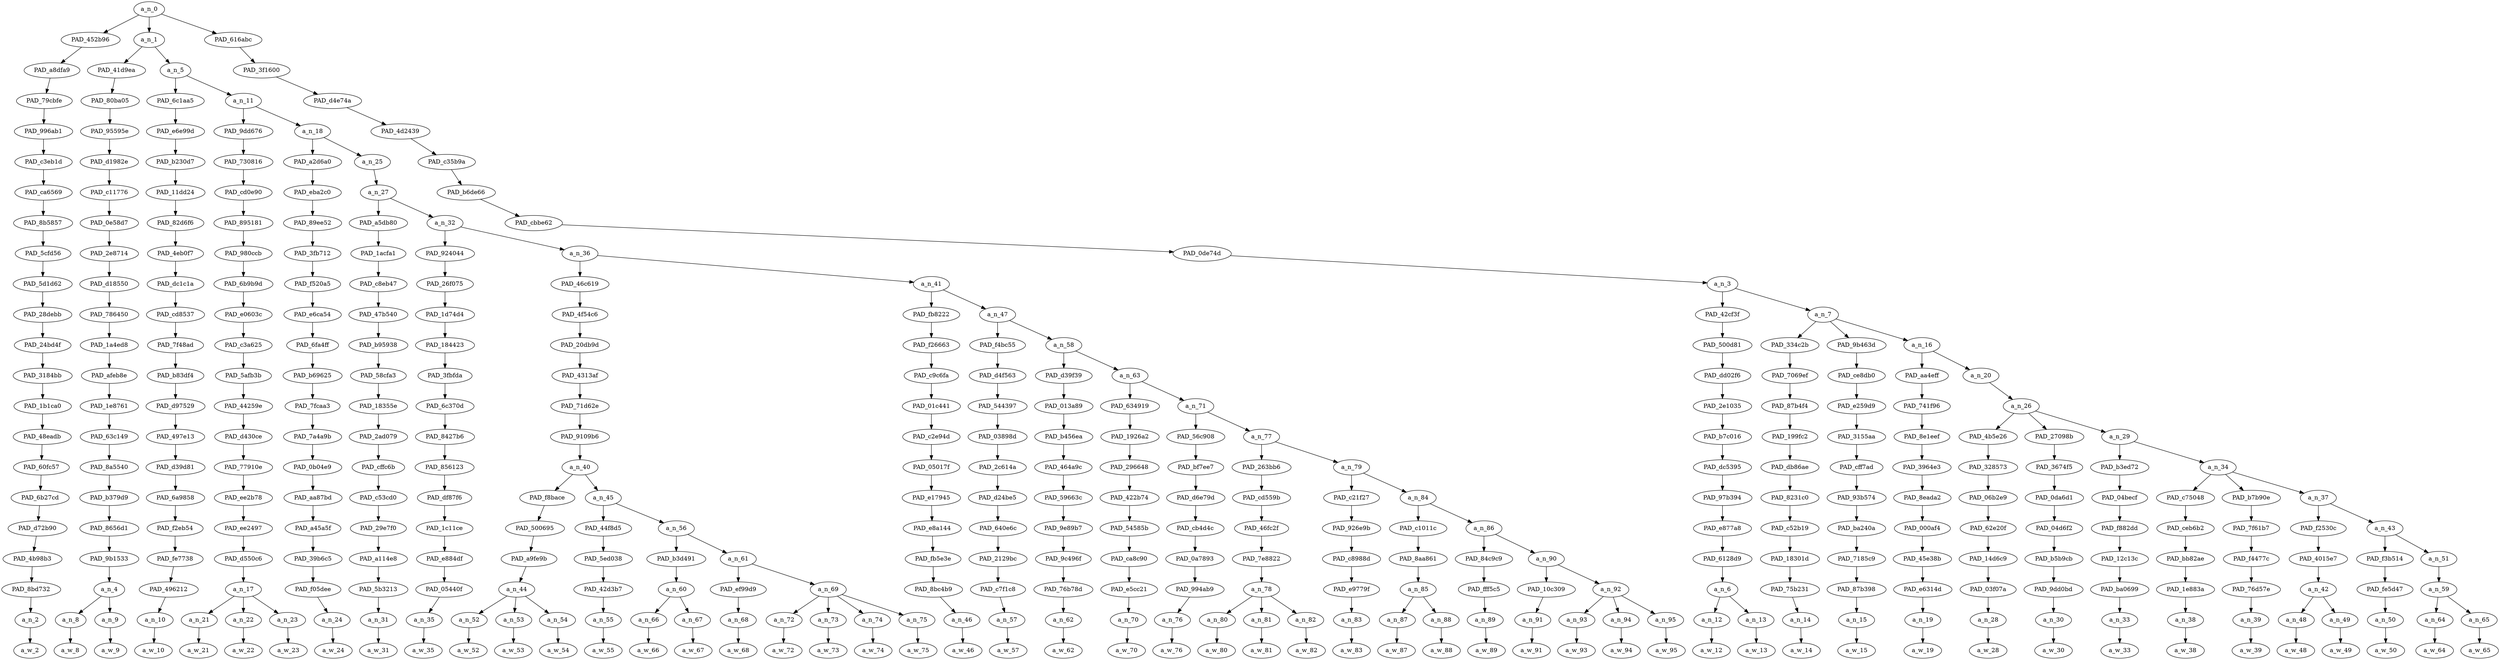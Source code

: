 strict digraph "" {
	a_n_0	[div_dir=1,
		index=0,
		level=21,
		pos="25.802742098584588,21!",
		text_span="[0, 1, 2, 3, 4, 5, 6, 7, 8, 9, 10, 11, 12, 13, 14, 15, 16, 17, 18, 19, 20, 21, 22, 23, 24, 25, 26, 27, 28, 29, 30, 31, 32, 33, 34, \
35, 36, 37, 38, 39, 40, 41, 42, 43, 44, 45, 46, 47, 48, 49, 50, 51]",
		value=1.00000000];
	PAD_452b96	[div_dir=1,
		index=1,
		level=20,
		pos="36.0,20!",
		text_span="[36]",
		value=0.01066217];
	a_n_0 -> PAD_452b96;
	a_n_1	[div_dir=1,
		index=0,
		level=20,
		pos="2.2247772216796875,20!",
		text_span="[0, 1, 2, 3, 4, 5, 6, 7, 8, 9, 10, 11, 12, 13, 14, 15, 16, 17, 18, 19, 20, 21, 22, 23, 24, 25, 26, 27, 28, 29, 30, 31, 32, 33, 34, \
35]",
		value=0.77157033];
	a_n_0 -> a_n_1;
	PAD_616abc	[div_dir=1,
		index=2,
		level=20,
		pos="39.183449074074076,20!",
		text_span="[37, 38, 39, 40, 41, 42, 43, 44, 45, 46, 47, 48, 49, 50, 51]",
		value=0.21759509];
	a_n_0 -> PAD_616abc;
	PAD_a8dfa9	[div_dir=1,
		index=2,
		level=19,
		pos="36.0,19!",
		text_span="[36]",
		value=0.01066217];
	PAD_452b96 -> PAD_a8dfa9;
	PAD_79cbfe	[div_dir=1,
		index=3,
		level=18,
		pos="36.0,18!",
		text_span="[36]",
		value=0.01066217];
	PAD_a8dfa9 -> PAD_79cbfe;
	PAD_996ab1	[div_dir=1,
		index=4,
		level=17,
		pos="36.0,17!",
		text_span="[36]",
		value=0.01066217];
	PAD_79cbfe -> PAD_996ab1;
	PAD_c3eb1d	[div_dir=1,
		index=5,
		level=16,
		pos="36.0,16!",
		text_span="[36]",
		value=0.01066217];
	PAD_996ab1 -> PAD_c3eb1d;
	PAD_ca6569	[div_dir=1,
		index=5,
		level=15,
		pos="36.0,15!",
		text_span="[36]",
		value=0.01066217];
	PAD_c3eb1d -> PAD_ca6569;
	PAD_8b5857	[div_dir=1,
		index=6,
		level=14,
		pos="36.0,14!",
		text_span="[36]",
		value=0.01066217];
	PAD_ca6569 -> PAD_8b5857;
	PAD_5cfd56	[div_dir=1,
		index=7,
		level=13,
		pos="36.0,13!",
		text_span="[36]",
		value=0.01066217];
	PAD_8b5857 -> PAD_5cfd56;
	PAD_5d1d62	[div_dir=1,
		index=8,
		level=12,
		pos="36.0,12!",
		text_span="[36]",
		value=0.01066217];
	PAD_5cfd56 -> PAD_5d1d62;
	PAD_28debb	[div_dir=1,
		index=9,
		level=11,
		pos="36.0,11!",
		text_span="[36]",
		value=0.01066217];
	PAD_5d1d62 -> PAD_28debb;
	PAD_24bd4f	[div_dir=1,
		index=10,
		level=10,
		pos="36.0,10!",
		text_span="[36]",
		value=0.01066217];
	PAD_28debb -> PAD_24bd4f;
	PAD_3184bb	[div_dir=1,
		index=11,
		level=9,
		pos="36.0,9!",
		text_span="[36]",
		value=0.01066217];
	PAD_24bd4f -> PAD_3184bb;
	PAD_1b1ca0	[div_dir=1,
		index=12,
		level=8,
		pos="36.0,8!",
		text_span="[36]",
		value=0.01066217];
	PAD_3184bb -> PAD_1b1ca0;
	PAD_48eadb	[div_dir=1,
		index=13,
		level=7,
		pos="36.0,7!",
		text_span="[36]",
		value=0.01066217];
	PAD_1b1ca0 -> PAD_48eadb;
	PAD_60fc57	[div_dir=1,
		index=14,
		level=6,
		pos="36.0,6!",
		text_span="[36]",
		value=0.01066217];
	PAD_48eadb -> PAD_60fc57;
	PAD_6b27cd	[div_dir=1,
		index=16,
		level=5,
		pos="36.0,5!",
		text_span="[36]",
		value=0.01066217];
	PAD_60fc57 -> PAD_6b27cd;
	PAD_d72b90	[div_dir=1,
		index=18,
		level=4,
		pos="36.0,4!",
		text_span="[36]",
		value=0.01066217];
	PAD_6b27cd -> PAD_d72b90;
	PAD_4b98b3	[div_dir=1,
		index=20,
		level=3,
		pos="36.0,3!",
		text_span="[36]",
		value=0.01066217];
	PAD_d72b90 -> PAD_4b98b3;
	PAD_8bd732	[div_dir=1,
		index=22,
		level=2,
		pos="36.0,2!",
		text_span="[36]",
		value=0.01066217];
	PAD_4b98b3 -> PAD_8bd732;
	a_n_2	[div_dir=1,
		index=36,
		level=1,
		pos="36.0,1!",
		text_span="[36]",
		value=0.01066217];
	PAD_8bd732 -> a_n_2;
	a_w_2	[div_dir=0,
		index=36,
		level=0,
		pos="36,0!",
		text_span="[36]",
		value=and];
	a_n_2 -> a_w_2;
	PAD_41d9ea	[div_dir=1,
		index=0,
		level=19,
		pos="0.5,19!",
		text_span="[0, 1]",
		value=0.11447178];
	a_n_1 -> PAD_41d9ea;
	a_n_5	[div_dir=1,
		index=1,
		level=19,
		pos="3.949554443359375,19!",
		text_span="[2, 3, 4, 5, 6, 7, 8, 9, 10, 11, 12, 13, 14, 15, 16, 17, 18, 19, 20, 21, 22, 23, 24, 25, 26, 27, 28, 29, 30, 31, 32, 33, 34, 35]",
		value=0.65695257];
	a_n_1 -> a_n_5;
	PAD_80ba05	[div_dir=1,
		index=0,
		level=18,
		pos="0.5,18!",
		text_span="[0, 1]",
		value=0.11447178];
	PAD_41d9ea -> PAD_80ba05;
	PAD_95595e	[div_dir=1,
		index=0,
		level=17,
		pos="0.5,17!",
		text_span="[0, 1]",
		value=0.11447178];
	PAD_80ba05 -> PAD_95595e;
	PAD_d1982e	[div_dir=1,
		index=0,
		level=16,
		pos="0.5,16!",
		text_span="[0, 1]",
		value=0.11447178];
	PAD_95595e -> PAD_d1982e;
	PAD_c11776	[div_dir=1,
		index=0,
		level=15,
		pos="0.5,15!",
		text_span="[0, 1]",
		value=0.11447178];
	PAD_d1982e -> PAD_c11776;
	PAD_0e58d7	[div_dir=1,
		index=0,
		level=14,
		pos="0.5,14!",
		text_span="[0, 1]",
		value=0.11447178];
	PAD_c11776 -> PAD_0e58d7;
	PAD_2e8714	[div_dir=1,
		index=0,
		level=13,
		pos="0.5,13!",
		text_span="[0, 1]",
		value=0.11447178];
	PAD_0e58d7 -> PAD_2e8714;
	PAD_d18550	[div_dir=1,
		index=0,
		level=12,
		pos="0.5,12!",
		text_span="[0, 1]",
		value=0.11447178];
	PAD_2e8714 -> PAD_d18550;
	PAD_786450	[div_dir=1,
		index=0,
		level=11,
		pos="0.5,11!",
		text_span="[0, 1]",
		value=0.11447178];
	PAD_d18550 -> PAD_786450;
	PAD_1a4ed8	[div_dir=1,
		index=0,
		level=10,
		pos="0.5,10!",
		text_span="[0, 1]",
		value=0.11447178];
	PAD_786450 -> PAD_1a4ed8;
	PAD_afeb8e	[div_dir=1,
		index=0,
		level=9,
		pos="0.5,9!",
		text_span="[0, 1]",
		value=0.11447178];
	PAD_1a4ed8 -> PAD_afeb8e;
	PAD_1e8761	[div_dir=1,
		index=0,
		level=8,
		pos="0.5,8!",
		text_span="[0, 1]",
		value=0.11447178];
	PAD_afeb8e -> PAD_1e8761;
	PAD_63c149	[div_dir=1,
		index=0,
		level=7,
		pos="0.5,7!",
		text_span="[0, 1]",
		value=0.11447178];
	PAD_1e8761 -> PAD_63c149;
	PAD_8a5540	[div_dir=1,
		index=0,
		level=6,
		pos="0.5,6!",
		text_span="[0, 1]",
		value=0.11447178];
	PAD_63c149 -> PAD_8a5540;
	PAD_b379d9	[div_dir=1,
		index=0,
		level=5,
		pos="0.5,5!",
		text_span="[0, 1]",
		value=0.11447178];
	PAD_8a5540 -> PAD_b379d9;
	PAD_8656d1	[div_dir=1,
		index=0,
		level=4,
		pos="0.5,4!",
		text_span="[0, 1]",
		value=0.11447178];
	PAD_b379d9 -> PAD_8656d1;
	PAD_9b1533	[div_dir=1,
		index=0,
		level=3,
		pos="0.5,3!",
		text_span="[0, 1]",
		value=0.11447178];
	PAD_8656d1 -> PAD_9b1533;
	a_n_4	[div_dir=1,
		index=0,
		level=2,
		pos="0.5,2!",
		text_span="[0, 1]",
		value=0.11447178];
	PAD_9b1533 -> a_n_4;
	a_n_8	[div_dir=1,
		index=0,
		level=1,
		pos="0.0,1!",
		text_span="[0]",
		value=0.08346655];
	a_n_4 -> a_n_8;
	a_n_9	[div_dir=1,
		index=1,
		level=1,
		pos="1.0,1!",
		text_span="[1]",
		value=0.03079351];
	a_n_4 -> a_n_9;
	a_w_8	[div_dir=0,
		index=0,
		level=0,
		pos="0,0!",
		text_span="[0]",
		value=mussie];
	a_n_8 -> a_w_8;
	a_w_9	[div_dir=0,
		index=1,
		level=0,
		pos="1,0!",
		text_span="[1]",
		value=ohell];
	a_n_9 -> a_w_9;
	PAD_6c1aa5	[div_dir=1,
		index=1,
		level=18,
		pos="2.0,18!",
		text_span="[2]",
		value=0.01594066];
	a_n_5 -> PAD_6c1aa5;
	a_n_11	[div_dir=1,
		index=2,
		level=18,
		pos="5.89910888671875,18!",
		text_span="[3, 4, 5, 6, 7, 8, 9, 10, 11, 12, 13, 14, 15, 16, 17, 18, 19, 20, 21, 22, 23, 24, 25, 26, 27, 28, 29, 30, 31, 32, 33, 34, 35]",
		value=0.64093392];
	a_n_5 -> a_n_11;
	PAD_e6e99d	[div_dir=1,
		index=1,
		level=17,
		pos="2.0,17!",
		text_span="[2]",
		value=0.01594066];
	PAD_6c1aa5 -> PAD_e6e99d;
	PAD_b230d7	[div_dir=1,
		index=1,
		level=16,
		pos="2.0,16!",
		text_span="[2]",
		value=0.01594066];
	PAD_e6e99d -> PAD_b230d7;
	PAD_11dd24	[div_dir=1,
		index=1,
		level=15,
		pos="2.0,15!",
		text_span="[2]",
		value=0.01594066];
	PAD_b230d7 -> PAD_11dd24;
	PAD_82d6f6	[div_dir=1,
		index=1,
		level=14,
		pos="2.0,14!",
		text_span="[2]",
		value=0.01594066];
	PAD_11dd24 -> PAD_82d6f6;
	PAD_4eb0f7	[div_dir=1,
		index=1,
		level=13,
		pos="2.0,13!",
		text_span="[2]",
		value=0.01594066];
	PAD_82d6f6 -> PAD_4eb0f7;
	PAD_dc1c1a	[div_dir=1,
		index=1,
		level=12,
		pos="2.0,12!",
		text_span="[2]",
		value=0.01594066];
	PAD_4eb0f7 -> PAD_dc1c1a;
	PAD_cd8537	[div_dir=1,
		index=1,
		level=11,
		pos="2.0,11!",
		text_span="[2]",
		value=0.01594066];
	PAD_dc1c1a -> PAD_cd8537;
	PAD_7f48ad	[div_dir=1,
		index=1,
		level=10,
		pos="2.0,10!",
		text_span="[2]",
		value=0.01594066];
	PAD_cd8537 -> PAD_7f48ad;
	PAD_b83df4	[div_dir=1,
		index=1,
		level=9,
		pos="2.0,9!",
		text_span="[2]",
		value=0.01594066];
	PAD_7f48ad -> PAD_b83df4;
	PAD_d97529	[div_dir=1,
		index=1,
		level=8,
		pos="2.0,8!",
		text_span="[2]",
		value=0.01594066];
	PAD_b83df4 -> PAD_d97529;
	PAD_497e13	[div_dir=1,
		index=1,
		level=7,
		pos="2.0,7!",
		text_span="[2]",
		value=0.01594066];
	PAD_d97529 -> PAD_497e13;
	PAD_d39d81	[div_dir=1,
		index=1,
		level=6,
		pos="2.0,6!",
		text_span="[2]",
		value=0.01594066];
	PAD_497e13 -> PAD_d39d81;
	PAD_6a9858	[div_dir=1,
		index=1,
		level=5,
		pos="2.0,5!",
		text_span="[2]",
		value=0.01594066];
	PAD_d39d81 -> PAD_6a9858;
	PAD_f2eb54	[div_dir=1,
		index=1,
		level=4,
		pos="2.0,4!",
		text_span="[2]",
		value=0.01594066];
	PAD_6a9858 -> PAD_f2eb54;
	PAD_fe7738	[div_dir=1,
		index=1,
		level=3,
		pos="2.0,3!",
		text_span="[2]",
		value=0.01594066];
	PAD_f2eb54 -> PAD_fe7738;
	PAD_496212	[div_dir=1,
		index=1,
		level=2,
		pos="2.0,2!",
		text_span="[2]",
		value=0.01594066];
	PAD_fe7738 -> PAD_496212;
	a_n_10	[div_dir=1,
		index=2,
		level=1,
		pos="2.0,1!",
		text_span="[2]",
		value=0.01594066];
	PAD_496212 -> a_n_10;
	a_w_10	[div_dir=0,
		index=2,
		level=0,
		pos="2,0!",
		text_span="[2]",
		value=created];
	a_n_10 -> a_w_10;
	PAD_9dd676	[div_dir=1,
		index=2,
		level=17,
		pos="4.0,17!",
		text_span="[3, 4, 5]",
		value=0.07123377];
	a_n_11 -> PAD_9dd676;
	a_n_18	[div_dir=1,
		index=3,
		level=17,
		pos="7.7982177734375,17!",
		text_span="[6, 7, 8, 9, 10, 11, 12, 13, 14, 15, 16, 17, 18, 19, 20, 21, 22, 23, 24, 25, 26, 27, 28, 29, 30, 31, 32, 33, 34, 35]",
		value=0.56962541];
	a_n_11 -> a_n_18;
	PAD_730816	[div_dir=1,
		index=2,
		level=16,
		pos="4.0,16!",
		text_span="[3, 4, 5]",
		value=0.07123377];
	PAD_9dd676 -> PAD_730816;
	PAD_cd0e90	[div_dir=1,
		index=2,
		level=15,
		pos="4.0,15!",
		text_span="[3, 4, 5]",
		value=0.07123377];
	PAD_730816 -> PAD_cd0e90;
	PAD_895181	[div_dir=1,
		index=2,
		level=14,
		pos="4.0,14!",
		text_span="[3, 4, 5]",
		value=0.07123377];
	PAD_cd0e90 -> PAD_895181;
	PAD_980ccb	[div_dir=1,
		index=2,
		level=13,
		pos="4.0,13!",
		text_span="[3, 4, 5]",
		value=0.07123377];
	PAD_895181 -> PAD_980ccb;
	PAD_6b9b9d	[div_dir=1,
		index=2,
		level=12,
		pos="4.0,12!",
		text_span="[3, 4, 5]",
		value=0.07123377];
	PAD_980ccb -> PAD_6b9b9d;
	PAD_e0603c	[div_dir=1,
		index=2,
		level=11,
		pos="4.0,11!",
		text_span="[3, 4, 5]",
		value=0.07123377];
	PAD_6b9b9d -> PAD_e0603c;
	PAD_c3a625	[div_dir=1,
		index=2,
		level=10,
		pos="4.0,10!",
		text_span="[3, 4, 5]",
		value=0.07123377];
	PAD_e0603c -> PAD_c3a625;
	PAD_5afb3b	[div_dir=1,
		index=2,
		level=9,
		pos="4.0,9!",
		text_span="[3, 4, 5]",
		value=0.07123377];
	PAD_c3a625 -> PAD_5afb3b;
	PAD_44259e	[div_dir=1,
		index=2,
		level=8,
		pos="4.0,8!",
		text_span="[3, 4, 5]",
		value=0.07123377];
	PAD_5afb3b -> PAD_44259e;
	PAD_d430ce	[div_dir=1,
		index=2,
		level=7,
		pos="4.0,7!",
		text_span="[3, 4, 5]",
		value=0.07123377];
	PAD_44259e -> PAD_d430ce;
	PAD_77910e	[div_dir=1,
		index=2,
		level=6,
		pos="4.0,6!",
		text_span="[3, 4, 5]",
		value=0.07123377];
	PAD_d430ce -> PAD_77910e;
	PAD_ee2b78	[div_dir=1,
		index=2,
		level=5,
		pos="4.0,5!",
		text_span="[3, 4, 5]",
		value=0.07123377];
	PAD_77910e -> PAD_ee2b78;
	PAD_ee2497	[div_dir=1,
		index=2,
		level=4,
		pos="4.0,4!",
		text_span="[3, 4, 5]",
		value=0.07123377];
	PAD_ee2b78 -> PAD_ee2497;
	PAD_d550c6	[div_dir=1,
		index=2,
		level=3,
		pos="4.0,3!",
		text_span="[3, 4, 5]",
		value=0.07123377];
	PAD_ee2497 -> PAD_d550c6;
	a_n_17	[div_dir=1,
		index=2,
		level=2,
		pos="4.0,2!",
		text_span="[3, 4, 5]",
		value=0.07123377];
	PAD_d550c6 -> a_n_17;
	a_n_21	[div_dir=1,
		index=3,
		level=1,
		pos="3.0,1!",
		text_span="[3]",
		value=0.01705841];
	a_n_17 -> a_n_21;
	a_n_22	[div_dir=1,
		index=4,
		level=1,
		pos="4.0,1!",
		text_span="[4]",
		value=0.01812567];
	a_n_17 -> a_n_22;
	a_n_23	[div_dir=-1,
		index=5,
		level=1,
		pos="5.0,1!",
		text_span="[5]",
		value=0.03603160];
	a_n_17 -> a_n_23;
	a_w_21	[div_dir=0,
		index=3,
		level=0,
		pos="3,0!",
		text_span="[3]",
		value=funded];
	a_n_21 -> a_w_21;
	a_w_22	[div_dir=0,
		index=4,
		level=0,
		pos="4,0!",
		text_span="[4]",
		value=armed];
	a_n_22 -> a_w_22;
	a_w_23	[div_dir=0,
		index=5,
		level=0,
		pos="5,0!",
		text_span="[5]",
		value=isis];
	a_n_23 -> a_w_23;
	PAD_a2d6a0	[div_dir=-1,
		index=3,
		level=16,
		pos="6.0,16!",
		text_span="[6]",
		value=0.01143127];
	a_n_18 -> PAD_a2d6a0;
	a_n_25	[div_dir=1,
		index=4,
		level=16,
		pos="9.596435546875,16!",
		text_span="[7, 8, 9, 10, 11, 12, 13, 14, 15, 16, 17, 18, 19, 20, 21, 22, 23, 24, 25, 26, 27, 28, 29, 30, 31, 32, 33, 34, 35]",
		value=0.55812158];
	a_n_18 -> a_n_25;
	PAD_eba2c0	[div_dir=-1,
		index=3,
		level=15,
		pos="6.0,15!",
		text_span="[6]",
		value=0.01143127];
	PAD_a2d6a0 -> PAD_eba2c0;
	PAD_89ee52	[div_dir=-1,
		index=3,
		level=14,
		pos="6.0,14!",
		text_span="[6]",
		value=0.01143127];
	PAD_eba2c0 -> PAD_89ee52;
	PAD_3fb712	[div_dir=-1,
		index=3,
		level=13,
		pos="6.0,13!",
		text_span="[6]",
		value=0.01143127];
	PAD_89ee52 -> PAD_3fb712;
	PAD_f520a5	[div_dir=-1,
		index=3,
		level=12,
		pos="6.0,12!",
		text_span="[6]",
		value=0.01143127];
	PAD_3fb712 -> PAD_f520a5;
	PAD_e6ca54	[div_dir=-1,
		index=3,
		level=11,
		pos="6.0,11!",
		text_span="[6]",
		value=0.01143127];
	PAD_f520a5 -> PAD_e6ca54;
	PAD_6fa4ff	[div_dir=-1,
		index=3,
		level=10,
		pos="6.0,10!",
		text_span="[6]",
		value=0.01143127];
	PAD_e6ca54 -> PAD_6fa4ff;
	PAD_b69625	[div_dir=-1,
		index=3,
		level=9,
		pos="6.0,9!",
		text_span="[6]",
		value=0.01143127];
	PAD_6fa4ff -> PAD_b69625;
	PAD_7fcaa3	[div_dir=-1,
		index=3,
		level=8,
		pos="6.0,8!",
		text_span="[6]",
		value=0.01143127];
	PAD_b69625 -> PAD_7fcaa3;
	PAD_7a4a9b	[div_dir=-1,
		index=3,
		level=7,
		pos="6.0,7!",
		text_span="[6]",
		value=0.01143127];
	PAD_7fcaa3 -> PAD_7a4a9b;
	PAD_0b04e9	[div_dir=-1,
		index=3,
		level=6,
		pos="6.0,6!",
		text_span="[6]",
		value=0.01143127];
	PAD_7a4a9b -> PAD_0b04e9;
	PAD_aa87bd	[div_dir=-1,
		index=3,
		level=5,
		pos="6.0,5!",
		text_span="[6]",
		value=0.01143127];
	PAD_0b04e9 -> PAD_aa87bd;
	PAD_a45a5f	[div_dir=-1,
		index=3,
		level=4,
		pos="6.0,4!",
		text_span="[6]",
		value=0.01143127];
	PAD_aa87bd -> PAD_a45a5f;
	PAD_39b6c5	[div_dir=-1,
		index=3,
		level=3,
		pos="6.0,3!",
		text_span="[6]",
		value=0.01143127];
	PAD_a45a5f -> PAD_39b6c5;
	PAD_f05dee	[div_dir=-1,
		index=3,
		level=2,
		pos="6.0,2!",
		text_span="[6]",
		value=0.01143127];
	PAD_39b6c5 -> PAD_f05dee;
	a_n_24	[div_dir=-1,
		index=6,
		level=1,
		pos="6.0,1!",
		text_span="[6]",
		value=0.01143127];
	PAD_f05dee -> a_n_24;
	a_w_24	[div_dir=0,
		index=6,
		level=0,
		pos="6,0!",
		text_span="[6]",
		value=tried];
	a_n_24 -> a_w_24;
	a_n_27	[div_dir=1,
		index=4,
		level=15,
		pos="9.596435546875,15!",
		text_span="[7, 8, 9, 10, 11, 12, 13, 14, 15, 16, 17, 18, 19, 20, 21, 22, 23, 24, 25, 26, 27, 28, 29, 30, 31, 32, 33, 34, 35]",
		value=0.55804788];
	a_n_25 -> a_n_27;
	PAD_a5db80	[div_dir=1,
		index=4,
		level=14,
		pos="7.0,14!",
		text_span="[7]",
		value=0.00722546];
	a_n_27 -> PAD_a5db80;
	a_n_32	[div_dir=1,
		index=5,
		level=14,
		pos="12.19287109375,14!",
		text_span="[8, 9, 10, 11, 12, 13, 14, 15, 16, 17, 18, 19, 20, 21, 22, 23, 24, 25, 26, 27, 28, 29, 30, 31, 32, 33, 34, 35]",
		value=0.55074872];
	a_n_27 -> a_n_32;
	PAD_1acfa1	[div_dir=1,
		index=4,
		level=13,
		pos="7.0,13!",
		text_span="[7]",
		value=0.00722546];
	PAD_a5db80 -> PAD_1acfa1;
	PAD_c8eb47	[div_dir=1,
		index=4,
		level=12,
		pos="7.0,12!",
		text_span="[7]",
		value=0.00722546];
	PAD_1acfa1 -> PAD_c8eb47;
	PAD_47b540	[div_dir=1,
		index=4,
		level=11,
		pos="7.0,11!",
		text_span="[7]",
		value=0.00722546];
	PAD_c8eb47 -> PAD_47b540;
	PAD_b95938	[div_dir=1,
		index=4,
		level=10,
		pos="7.0,10!",
		text_span="[7]",
		value=0.00722546];
	PAD_47b540 -> PAD_b95938;
	PAD_58cfa3	[div_dir=1,
		index=4,
		level=9,
		pos="7.0,9!",
		text_span="[7]",
		value=0.00722546];
	PAD_b95938 -> PAD_58cfa3;
	PAD_18355e	[div_dir=1,
		index=4,
		level=8,
		pos="7.0,8!",
		text_span="[7]",
		value=0.00722546];
	PAD_58cfa3 -> PAD_18355e;
	PAD_2ad079	[div_dir=1,
		index=4,
		level=7,
		pos="7.0,7!",
		text_span="[7]",
		value=0.00722546];
	PAD_18355e -> PAD_2ad079;
	PAD_cffc6b	[div_dir=1,
		index=4,
		level=6,
		pos="7.0,6!",
		text_span="[7]",
		value=0.00722546];
	PAD_2ad079 -> PAD_cffc6b;
	PAD_c53cd0	[div_dir=1,
		index=4,
		level=5,
		pos="7.0,5!",
		text_span="[7]",
		value=0.00722546];
	PAD_cffc6b -> PAD_c53cd0;
	PAD_29e7f0	[div_dir=1,
		index=4,
		level=4,
		pos="7.0,4!",
		text_span="[7]",
		value=0.00722546];
	PAD_c53cd0 -> PAD_29e7f0;
	PAD_a114e8	[div_dir=1,
		index=4,
		level=3,
		pos="7.0,3!",
		text_span="[7]",
		value=0.00722546];
	PAD_29e7f0 -> PAD_a114e8;
	PAD_5b3213	[div_dir=1,
		index=4,
		level=2,
		pos="7.0,2!",
		text_span="[7]",
		value=0.00722546];
	PAD_a114e8 -> PAD_5b3213;
	a_n_31	[div_dir=1,
		index=7,
		level=1,
		pos="7.0,1!",
		text_span="[7]",
		value=0.00722546];
	PAD_5b3213 -> a_n_31;
	a_w_31	[div_dir=0,
		index=7,
		level=0,
		pos="7,0!",
		text_span="[7]",
		value=to];
	a_n_31 -> a_w_31;
	PAD_924044	[div_dir=-1,
		index=5,
		level=13,
		pos="8.0,13!",
		text_span="[8]",
		value=0.01445755];
	a_n_32 -> PAD_924044;
	a_n_36	[div_dir=1,
		index=6,
		level=13,
		pos="16.3857421875,13!",
		text_span="[9, 10, 11, 12, 13, 14, 15, 16, 17, 18, 19, 20, 21, 22, 23, 24, 25, 26, 27, 28, 29, 30, 31, 32, 33, 34, 35]",
		value=0.53621688];
	a_n_32 -> a_n_36;
	PAD_26f075	[div_dir=-1,
		index=5,
		level=12,
		pos="8.0,12!",
		text_span="[8]",
		value=0.01445755];
	PAD_924044 -> PAD_26f075;
	PAD_1d74d4	[div_dir=-1,
		index=5,
		level=11,
		pos="8.0,11!",
		text_span="[8]",
		value=0.01445755];
	PAD_26f075 -> PAD_1d74d4;
	PAD_184423	[div_dir=-1,
		index=5,
		level=10,
		pos="8.0,10!",
		text_span="[8]",
		value=0.01445755];
	PAD_1d74d4 -> PAD_184423;
	PAD_3fbfda	[div_dir=-1,
		index=5,
		level=9,
		pos="8.0,9!",
		text_span="[8]",
		value=0.01445755];
	PAD_184423 -> PAD_3fbfda;
	PAD_6c370d	[div_dir=-1,
		index=5,
		level=8,
		pos="8.0,8!",
		text_span="[8]",
		value=0.01445755];
	PAD_3fbfda -> PAD_6c370d;
	PAD_8427b6	[div_dir=-1,
		index=5,
		level=7,
		pos="8.0,7!",
		text_span="[8]",
		value=0.01445755];
	PAD_6c370d -> PAD_8427b6;
	PAD_856123	[div_dir=-1,
		index=5,
		level=6,
		pos="8.0,6!",
		text_span="[8]",
		value=0.01445755];
	PAD_8427b6 -> PAD_856123;
	PAD_df87f6	[div_dir=-1,
		index=5,
		level=5,
		pos="8.0,5!",
		text_span="[8]",
		value=0.01445755];
	PAD_856123 -> PAD_df87f6;
	PAD_1c11ce	[div_dir=-1,
		index=5,
		level=4,
		pos="8.0,4!",
		text_span="[8]",
		value=0.01445755];
	PAD_df87f6 -> PAD_1c11ce;
	PAD_e884df	[div_dir=-1,
		index=5,
		level=3,
		pos="8.0,3!",
		text_span="[8]",
		value=0.01445755];
	PAD_1c11ce -> PAD_e884df;
	PAD_05440f	[div_dir=-1,
		index=5,
		level=2,
		pos="8.0,2!",
		text_span="[8]",
		value=0.01445755];
	PAD_e884df -> PAD_05440f;
	a_n_35	[div_dir=-1,
		index=8,
		level=1,
		pos="8.0,1!",
		text_span="[8]",
		value=0.01445755];
	PAD_05440f -> a_n_35;
	a_w_35	[div_dir=0,
		index=8,
		level=0,
		pos="8,0!",
		text_span="[8]",
		value=destroy];
	a_n_35 -> a_w_35;
	PAD_46c619	[div_dir=1,
		index=6,
		level=12,
		pos="11.71875,12!",
		text_span="[9, 10, 11, 12, 13, 14, 15, 16, 17, 18, 19]",
		value=0.27053622];
	a_n_36 -> PAD_46c619;
	a_n_41	[div_dir=1,
		index=7,
		level=12,
		pos="21.052734375,12!",
		text_span="[20, 21, 22, 23, 24, 25, 26, 27, 28, 29, 30, 31, 32, 33, 34, 35]",
		value=0.26560260];
	a_n_36 -> a_n_41;
	PAD_4f54c6	[div_dir=1,
		index=6,
		level=11,
		pos="11.71875,11!",
		text_span="[9, 10, 11, 12, 13, 14, 15, 16, 17, 18, 19]",
		value=0.27053622];
	PAD_46c619 -> PAD_4f54c6;
	PAD_20db9d	[div_dir=1,
		index=6,
		level=10,
		pos="11.71875,10!",
		text_span="[9, 10, 11, 12, 13, 14, 15, 16, 17, 18, 19]",
		value=0.27053622];
	PAD_4f54c6 -> PAD_20db9d;
	PAD_4313af	[div_dir=1,
		index=6,
		level=9,
		pos="11.71875,9!",
		text_span="[9, 10, 11, 12, 13, 14, 15, 16, 17, 18, 19]",
		value=0.27053622];
	PAD_20db9d -> PAD_4313af;
	PAD_71d62e	[div_dir=1,
		index=6,
		level=8,
		pos="11.71875,8!",
		text_span="[9, 10, 11, 12, 13, 14, 15, 16, 17, 18, 19]",
		value=0.27053622];
	PAD_4313af -> PAD_71d62e;
	PAD_9109b6	[div_dir=1,
		index=6,
		level=7,
		pos="11.71875,7!",
		text_span="[9, 10, 11, 12, 13, 14, 15, 16, 17, 18, 19]",
		value=0.27053622];
	PAD_71d62e -> PAD_9109b6;
	a_n_40	[div_dir=1,
		index=6,
		level=6,
		pos="11.71875,6!",
		text_span="[9, 10, 11, 12, 13, 14, 15, 16, 17, 18, 19]",
		value=0.27053622];
	PAD_9109b6 -> a_n_40;
	PAD_f8bace	[div_dir=1,
		index=6,
		level=5,
		pos="10.0,5!",
		text_span="[9, 10, 11]",
		value=0.05510166];
	a_n_40 -> PAD_f8bace;
	a_n_45	[div_dir=-1,
		index=7,
		level=5,
		pos="13.4375,5!",
		text_span="[12, 13, 14, 15, 16, 17, 18, 19]",
		value=0.21542822];
	a_n_40 -> a_n_45;
	PAD_500695	[div_dir=1,
		index=6,
		level=4,
		pos="10.0,4!",
		text_span="[9, 10, 11]",
		value=0.05510166];
	PAD_f8bace -> PAD_500695;
	PAD_a9fe9b	[div_dir=1,
		index=6,
		level=3,
		pos="10.0,3!",
		text_span="[9, 10, 11]",
		value=0.05510166];
	PAD_500695 -> PAD_a9fe9b;
	a_n_44	[div_dir=1,
		index=6,
		level=2,
		pos="10.0,2!",
		text_span="[9, 10, 11]",
		value=0.05510166];
	PAD_a9fe9b -> a_n_44;
	a_n_52	[div_dir=-1,
		index=9,
		level=1,
		pos="9.0,1!",
		text_span="[9]",
		value=0.01967555];
	a_n_44 -> a_n_52;
	a_n_53	[div_dir=1,
		index=10,
		level=1,
		pos="10.0,1!",
		text_span="[10]",
		value=0.02342322];
	a_n_44 -> a_n_53;
	a_n_54	[div_dir=1,
		index=11,
		level=1,
		pos="11.0,1!",
		text_span="[11]",
		value=0.01194972];
	a_n_44 -> a_n_54;
	a_w_52	[div_dir=0,
		index=9,
		level=0,
		pos="9,0!",
		text_span="[9]",
		value=america];
	a_n_52 -> a_w_52;
	a_w_53	[div_dir=0,
		index=10,
		level=0,
		pos="10,0!",
		text_span="[10]",
		value="<number>"];
	a_n_53 -> a_w_53;
	a_w_54	[div_dir=0,
		index=11,
		level=0,
		pos="11,0!",
		text_span="[11]",
		value=years];
	a_n_54 -> a_w_54;
	PAD_44f8d5	[div_dir=1,
		index=7,
		level=4,
		pos="12.0,4!",
		text_span="[12]",
		value=0.00942974];
	a_n_45 -> PAD_44f8d5;
	a_n_56	[div_dir=-1,
		index=8,
		level=4,
		pos="14.875,4!",
		text_span="[13, 14, 15, 16, 17, 18, 19]",
		value=0.20598247];
	a_n_45 -> a_n_56;
	PAD_5ed038	[div_dir=1,
		index=7,
		level=3,
		pos="12.0,3!",
		text_span="[12]",
		value=0.00942974];
	PAD_44f8d5 -> PAD_5ed038;
	PAD_42d3b7	[div_dir=1,
		index=7,
		level=2,
		pos="12.0,2!",
		text_span="[12]",
		value=0.00942974];
	PAD_5ed038 -> PAD_42d3b7;
	a_n_55	[div_dir=1,
		index=12,
		level=1,
		pos="12.0,1!",
		text_span="[12]",
		value=0.00942974];
	PAD_42d3b7 -> a_n_55;
	a_w_55	[div_dir=0,
		index=12,
		level=0,
		pos="12,0!",
		text_span="[12]",
		value=in];
	a_n_55 -> a_w_55;
	PAD_b3d491	[div_dir=1,
		index=8,
		level=3,
		pos="13.5,3!",
		text_span="[13, 14]",
		value=0.02672034];
	a_n_56 -> PAD_b3d491;
	a_n_61	[div_dir=-1,
		index=9,
		level=3,
		pos="16.25,3!",
		text_span="[15, 16, 17, 18, 19]",
		value=0.17924478];
	a_n_56 -> a_n_61;
	a_n_60	[div_dir=1,
		index=8,
		level=2,
		pos="13.5,2!",
		text_span="[13, 14]",
		value=0.02672034];
	PAD_b3d491 -> a_n_60;
	a_n_66	[div_dir=1,
		index=13,
		level=1,
		pos="13.0,1!",
		text_span="[13]",
		value=0.00969164];
	a_n_60 -> a_n_66;
	a_n_67	[div_dir=-1,
		index=14,
		level=1,
		pos="14.0,1!",
		text_span="[14]",
		value=0.01700372];
	a_n_60 -> a_n_67;
	a_w_66	[div_dir=0,
		index=13,
		level=0,
		pos="13,0!",
		text_span="[13]",
		value=the];
	a_n_66 -> a_w_66;
	a_w_67	[div_dir=0,
		index=14,
		level=0,
		pos="14,0!",
		text_span="[14]",
		value=pit];
	a_n_67 -> a_w_67;
	PAD_ef99d9	[div_dir=-1,
		index=9,
		level=2,
		pos="15.0,2!",
		text_span="[15]",
		value=0.00988149];
	a_n_61 -> PAD_ef99d9;
	a_n_69	[div_dir=-1,
		index=10,
		level=2,
		pos="17.5,2!",
		text_span="[16, 17, 18, 19]",
		value=0.16933149];
	a_n_61 -> a_n_69;
	a_n_68	[div_dir=-1,
		index=15,
		level=1,
		pos="15.0,1!",
		text_span="[15]",
		value=0.00988149];
	PAD_ef99d9 -> a_n_68;
	a_w_68	[div_dir=0,
		index=15,
		level=0,
		pos="15,0!",
		text_span="[15]",
		value=of];
	a_n_68 -> a_w_68;
	a_n_72	[div_dir=-1,
		index=16,
		level=1,
		pos="16.0,1!",
		text_span="[16]",
		value=0.01298373];
	a_n_69 -> a_n_72;
	a_n_73	[div_dir=-1,
		index=17,
		level=1,
		pos="17.0,1!",
		text_span="[17]",
		value=0.05135036];
	a_n_69 -> a_n_73;
	a_n_74	[div_dir=1,
		index=18,
		level=1,
		pos="18.0,1!",
		text_span="[18]",
		value=0.05692773];
	a_n_69 -> a_n_74;
	a_n_75	[div_dir=-1,
		index=19,
		level=1,
		pos="19.0,1!",
		text_span="[19]",
		value=0.04803730];
	a_n_69 -> a_n_75;
	a_w_72	[div_dir=0,
		index=16,
		level=0,
		pos="16,0!",
		text_span="[16]",
		value=his];
	a_n_72 -> a_w_72;
	a_w_73	[div_dir=0,
		index=17,
		level=0,
		pos="17,0!",
		text_span="[17]",
		value=incompetent];
	a_n_73 -> a_w_73;
	a_w_74	[div_dir=0,
		index=18,
		level=0,
		pos="18,0!",
		text_span="[18]",
		value=hell];
	a_n_74 -> a_w_74;
	a_w_75	[div_dir=0,
		index=19,
		level=0,
		pos="19,0!",
		text_span="[19]",
		value=christians];
	a_n_75 -> a_w_75;
	PAD_fb8222	[div_dir=-1,
		index=7,
		level=11,
		pos="20.0,11!",
		text_span="[20]",
		value=0.01980162];
	a_n_41 -> PAD_fb8222;
	a_n_47	[div_dir=1,
		index=8,
		level=11,
		pos="22.10546875,11!",
		text_span="[21, 22, 23, 24, 25, 26, 27, 28, 29, 30, 31, 32, 33, 34, 35]",
		value=0.24570318];
	a_n_41 -> a_n_47;
	PAD_f26663	[div_dir=-1,
		index=7,
		level=10,
		pos="20.0,10!",
		text_span="[20]",
		value=0.01980162];
	PAD_fb8222 -> PAD_f26663;
	PAD_c9c6fa	[div_dir=-1,
		index=7,
		level=9,
		pos="20.0,9!",
		text_span="[20]",
		value=0.01980162];
	PAD_f26663 -> PAD_c9c6fa;
	PAD_01c441	[div_dir=-1,
		index=7,
		level=8,
		pos="20.0,8!",
		text_span="[20]",
		value=0.01980162];
	PAD_c9c6fa -> PAD_01c441;
	PAD_c2e94d	[div_dir=-1,
		index=7,
		level=7,
		pos="20.0,7!",
		text_span="[20]",
		value=0.01980162];
	PAD_01c441 -> PAD_c2e94d;
	PAD_05017f	[div_dir=-1,
		index=7,
		level=6,
		pos="20.0,6!",
		text_span="[20]",
		value=0.01980162];
	PAD_c2e94d -> PAD_05017f;
	PAD_e17945	[div_dir=-1,
		index=8,
		level=5,
		pos="20.0,5!",
		text_span="[20]",
		value=0.01980162];
	PAD_05017f -> PAD_e17945;
	PAD_e8a144	[div_dir=-1,
		index=9,
		level=4,
		pos="20.0,4!",
		text_span="[20]",
		value=0.01980162];
	PAD_e17945 -> PAD_e8a144;
	PAD_fb5e3e	[div_dir=-1,
		index=10,
		level=3,
		pos="20.0,3!",
		text_span="[20]",
		value=0.01980162];
	PAD_e8a144 -> PAD_fb5e3e;
	PAD_8bc4b9	[div_dir=-1,
		index=11,
		level=2,
		pos="20.0,2!",
		text_span="[20]",
		value=0.01980162];
	PAD_fb5e3e -> PAD_8bc4b9;
	a_n_46	[div_dir=-1,
		index=20,
		level=1,
		pos="20.0,1!",
		text_span="[20]",
		value=0.01980162];
	PAD_8bc4b9 -> a_n_46;
	a_w_46	[div_dir=0,
		index=20,
		level=0,
		pos="20,0!",
		text_span="[20]",
		value=prayed];
	a_n_46 -> a_w_46;
	PAD_f4bc55	[div_dir=1,
		index=8,
		level=10,
		pos="21.0,10!",
		text_span="[21]",
		value=0.01205081];
	a_n_47 -> PAD_f4bc55;
	a_n_58	[div_dir=1,
		index=9,
		level=10,
		pos="23.2109375,10!",
		text_span="[22, 23, 24, 25, 26, 27, 28, 29, 30, 31, 32, 33, 34, 35]",
		value=0.23354575];
	a_n_47 -> a_n_58;
	PAD_d4f563	[div_dir=1,
		index=8,
		level=9,
		pos="21.0,9!",
		text_span="[21]",
		value=0.01205081];
	PAD_f4bc55 -> PAD_d4f563;
	PAD_544397	[div_dir=1,
		index=8,
		level=8,
		pos="21.0,8!",
		text_span="[21]",
		value=0.01205081];
	PAD_d4f563 -> PAD_544397;
	PAD_03898d	[div_dir=1,
		index=8,
		level=7,
		pos="21.0,7!",
		text_span="[21]",
		value=0.01205081];
	PAD_544397 -> PAD_03898d;
	PAD_2c614a	[div_dir=1,
		index=8,
		level=6,
		pos="21.0,6!",
		text_span="[21]",
		value=0.01205081];
	PAD_03898d -> PAD_2c614a;
	PAD_d24be5	[div_dir=1,
		index=9,
		level=5,
		pos="21.0,5!",
		text_span="[21]",
		value=0.01205081];
	PAD_2c614a -> PAD_d24be5;
	PAD_640e6c	[div_dir=1,
		index=10,
		level=4,
		pos="21.0,4!",
		text_span="[21]",
		value=0.01205081];
	PAD_d24be5 -> PAD_640e6c;
	PAD_2129bc	[div_dir=1,
		index=11,
		level=3,
		pos="21.0,3!",
		text_span="[21]",
		value=0.01205081];
	PAD_640e6c -> PAD_2129bc;
	PAD_c7f1c8	[div_dir=1,
		index=12,
		level=2,
		pos="21.0,2!",
		text_span="[21]",
		value=0.01205081];
	PAD_2129bc -> PAD_c7f1c8;
	a_n_57	[div_dir=1,
		index=21,
		level=1,
		pos="21.0,1!",
		text_span="[21]",
		value=0.01205081];
	PAD_c7f1c8 -> a_n_57;
	a_w_57	[div_dir=0,
		index=21,
		level=0,
		pos="21,0!",
		text_span="[21]",
		value=for];
	a_n_57 -> a_w_57;
	PAD_d39f39	[div_dir=1,
		index=9,
		level=9,
		pos="22.0,9!",
		text_span="[22]",
		value=0.01235756];
	a_n_58 -> PAD_d39f39;
	a_n_63	[div_dir=1,
		index=10,
		level=9,
		pos="24.421875,9!",
		text_span="[23, 24, 25, 26, 27, 28, 29, 30, 31, 32, 33, 34, 35]",
		value=0.22107982];
	a_n_58 -> a_n_63;
	PAD_013a89	[div_dir=1,
		index=9,
		level=8,
		pos="22.0,8!",
		text_span="[22]",
		value=0.01235756];
	PAD_d39f39 -> PAD_013a89;
	PAD_b456ea	[div_dir=1,
		index=9,
		level=7,
		pos="22.0,7!",
		text_span="[22]",
		value=0.01235756];
	PAD_013a89 -> PAD_b456ea;
	PAD_464a9c	[div_dir=1,
		index=9,
		level=6,
		pos="22.0,6!",
		text_span="[22]",
		value=0.01235756];
	PAD_b456ea -> PAD_464a9c;
	PAD_59663c	[div_dir=1,
		index=10,
		level=5,
		pos="22.0,5!",
		text_span="[22]",
		value=0.01235756];
	PAD_464a9c -> PAD_59663c;
	PAD_9e89b7	[div_dir=1,
		index=11,
		level=4,
		pos="22.0,4!",
		text_span="[22]",
		value=0.01235756];
	PAD_59663c -> PAD_9e89b7;
	PAD_9c496f	[div_dir=1,
		index=12,
		level=3,
		pos="22.0,3!",
		text_span="[22]",
		value=0.01235756];
	PAD_9e89b7 -> PAD_9c496f;
	PAD_76b78d	[div_dir=1,
		index=13,
		level=2,
		pos="22.0,2!",
		text_span="[22]",
		value=0.01235756];
	PAD_9c496f -> PAD_76b78d;
	a_n_62	[div_dir=1,
		index=22,
		level=1,
		pos="22.0,1!",
		text_span="[22]",
		value=0.01235756];
	PAD_76b78d -> a_n_62;
	a_w_62	[div_dir=0,
		index=22,
		level=0,
		pos="22,0!",
		text_span="[22]",
		value=god];
	a_n_62 -> a_w_62;
	PAD_634919	[div_dir=-1,
		index=10,
		level=8,
		pos="23.0,8!",
		text_span="[23]",
		value=0.00766048];
	a_n_63 -> PAD_634919;
	a_n_71	[div_dir=1,
		index=11,
		level=8,
		pos="25.84375,8!",
		text_span="[24, 25, 26, 27, 28, 29, 30, 31, 32, 33, 34, 35]",
		value=0.21331907];
	a_n_63 -> a_n_71;
	PAD_1926a2	[div_dir=-1,
		index=10,
		level=7,
		pos="23.0,7!",
		text_span="[23]",
		value=0.00766048];
	PAD_634919 -> PAD_1926a2;
	PAD_296648	[div_dir=-1,
		index=10,
		level=6,
		pos="23.0,6!",
		text_span="[23]",
		value=0.00766048];
	PAD_1926a2 -> PAD_296648;
	PAD_422b74	[div_dir=-1,
		index=11,
		level=5,
		pos="23.0,5!",
		text_span="[23]",
		value=0.00766048];
	PAD_296648 -> PAD_422b74;
	PAD_54585b	[div_dir=-1,
		index=12,
		level=4,
		pos="23.0,4!",
		text_span="[23]",
		value=0.00766048];
	PAD_422b74 -> PAD_54585b;
	PAD_ca8c90	[div_dir=-1,
		index=13,
		level=3,
		pos="23.0,3!",
		text_span="[23]",
		value=0.00766048];
	PAD_54585b -> PAD_ca8c90;
	PAD_e5cc21	[div_dir=-1,
		index=14,
		level=2,
		pos="23.0,2!",
		text_span="[23]",
		value=0.00766048];
	PAD_ca8c90 -> PAD_e5cc21;
	a_n_70	[div_dir=-1,
		index=23,
		level=1,
		pos="23.0,1!",
		text_span="[23]",
		value=0.00766048];
	PAD_e5cc21 -> a_n_70;
	a_w_70	[div_dir=0,
		index=23,
		level=0,
		pos="23,0!",
		text_span="[23]",
		value=to1];
	a_n_70 -> a_w_70;
	PAD_56c908	[div_dir=1,
		index=11,
		level=7,
		pos="24.0,7!",
		text_span="[24]",
		value=0.01040191];
	a_n_71 -> PAD_56c908;
	a_n_77	[div_dir=1,
		index=12,
		level=7,
		pos="27.6875,7!",
		text_span="[25, 26, 27, 28, 29, 30, 31, 32, 33, 34, 35]",
		value=0.20281315];
	a_n_71 -> a_n_77;
	PAD_bf7ee7	[div_dir=1,
		index=11,
		level=6,
		pos="24.0,6!",
		text_span="[24]",
		value=0.01040191];
	PAD_56c908 -> PAD_bf7ee7;
	PAD_d6e79d	[div_dir=1,
		index=12,
		level=5,
		pos="24.0,5!",
		text_span="[24]",
		value=0.01040191];
	PAD_bf7ee7 -> PAD_d6e79d;
	PAD_cb4d4c	[div_dir=1,
		index=13,
		level=4,
		pos="24.0,4!",
		text_span="[24]",
		value=0.01040191];
	PAD_d6e79d -> PAD_cb4d4c;
	PAD_0a7893	[div_dir=1,
		index=14,
		level=3,
		pos="24.0,3!",
		text_span="[24]",
		value=0.01040191];
	PAD_cb4d4c -> PAD_0a7893;
	PAD_994ab9	[div_dir=1,
		index=15,
		level=2,
		pos="24.0,2!",
		text_span="[24]",
		value=0.01040191];
	PAD_0a7893 -> PAD_994ab9;
	a_n_76	[div_dir=1,
		index=24,
		level=1,
		pos="24.0,1!",
		text_span="[24]",
		value=0.01040191];
	PAD_994ab9 -> a_n_76;
	a_w_76	[div_dir=0,
		index=24,
		level=0,
		pos="24,0!",
		text_span="[24]",
		value=heal];
	a_n_76 -> a_w_76;
	PAD_263bb6	[div_dir=1,
		index=12,
		level=6,
		pos="26.0,6!",
		text_span="[25, 26, 27]",
		value=0.03143432];
	a_n_77 -> PAD_263bb6;
	a_n_79	[div_dir=1,
		index=13,
		level=6,
		pos="29.375,6!",
		text_span="[28, 29, 30, 31, 32, 33, 34, 35]",
		value=0.17127129];
	a_n_77 -> a_n_79;
	PAD_cd559b	[div_dir=1,
		index=13,
		level=5,
		pos="26.0,5!",
		text_span="[25, 26, 27]",
		value=0.03143432];
	PAD_263bb6 -> PAD_cd559b;
	PAD_46fc2f	[div_dir=1,
		index=14,
		level=4,
		pos="26.0,4!",
		text_span="[25, 26, 27]",
		value=0.03143432];
	PAD_cd559b -> PAD_46fc2f;
	PAD_7e8822	[div_dir=1,
		index=15,
		level=3,
		pos="26.0,3!",
		text_span="[25, 26, 27]",
		value=0.03143432];
	PAD_46fc2f -> PAD_7e8822;
	a_n_78	[div_dir=1,
		index=16,
		level=2,
		pos="26.0,2!",
		text_span="[25, 26, 27]",
		value=0.03143432];
	PAD_7e8822 -> a_n_78;
	a_n_80	[div_dir=1,
		index=25,
		level=1,
		pos="25.0,1!",
		text_span="[25]",
		value=0.00912440];
	a_n_78 -> a_n_80;
	a_n_81	[div_dir=1,
		index=26,
		level=1,
		pos="26.0,1!",
		text_span="[26]",
		value=0.00994365];
	a_n_78 -> a_n_81;
	a_n_82	[div_dir=1,
		index=27,
		level=1,
		pos="27.0,1!",
		text_span="[27]",
		value=0.01231571];
	a_n_78 -> a_n_82;
	a_w_80	[div_dir=0,
		index=25,
		level=0,
		pos="25,0!",
		text_span="[25]",
		value=our];
	a_n_80 -> a_w_80;
	a_w_81	[div_dir=0,
		index=26,
		level=0,
		pos="26,0!",
		text_span="[26]",
		value=land];
	a_n_81 -> a_w_81;
	a_w_82	[div_dir=0,
		index=27,
		level=0,
		pos="27,0!",
		text_span="[27]",
		value=god1];
	a_n_82 -> a_w_82;
	PAD_c21f27	[div_dir=1,
		index=14,
		level=5,
		pos="28.0,5!",
		text_span="[28]",
		value=0.01006963];
	a_n_79 -> PAD_c21f27;
	a_n_84	[div_dir=1,
		index=15,
		level=5,
		pos="30.75,5!",
		text_span="[29, 30, 31, 32, 33, 34, 35]",
		value=0.16110673];
	a_n_79 -> a_n_84;
	PAD_926e9b	[div_dir=1,
		index=15,
		level=4,
		pos="28.0,4!",
		text_span="[28]",
		value=0.01006963];
	PAD_c21f27 -> PAD_926e9b;
	PAD_c8988d	[div_dir=1,
		index=16,
		level=3,
		pos="28.0,3!",
		text_span="[28]",
		value=0.01006963];
	PAD_926e9b -> PAD_c8988d;
	PAD_e9779f	[div_dir=1,
		index=17,
		level=2,
		pos="28.0,2!",
		text_span="[28]",
		value=0.01006963];
	PAD_c8988d -> PAD_e9779f;
	a_n_83	[div_dir=1,
		index=28,
		level=1,
		pos="28.0,1!",
		text_span="[28]",
		value=0.01006963];
	PAD_e9779f -> a_n_83;
	a_w_83	[div_dir=0,
		index=28,
		level=0,
		pos="28,0!",
		text_span="[28]",
		value=blessed];
	a_n_83 -> a_w_83;
	PAD_c1011c	[div_dir=1,
		index=16,
		level=4,
		pos="29.5,4!",
		text_span="[29, 30]",
		value=0.01796826];
	a_n_84 -> PAD_c1011c;
	a_n_86	[div_dir=1,
		index=17,
		level=4,
		pos="32.0,4!",
		text_span="[31, 32, 33, 34, 35]",
		value=0.14304168];
	a_n_84 -> a_n_86;
	PAD_8aa861	[div_dir=1,
		index=17,
		level=3,
		pos="29.5,3!",
		text_span="[29, 30]",
		value=0.01796826];
	PAD_c1011c -> PAD_8aa861;
	a_n_85	[div_dir=1,
		index=18,
		level=2,
		pos="29.5,2!",
		text_span="[29, 30]",
		value=0.01796826];
	PAD_8aa861 -> a_n_85;
	a_n_87	[div_dir=1,
		index=29,
		level=1,
		pos="29.0,1!",
		text_span="[29]",
		value=0.00735971];
	a_n_85 -> a_n_87;
	a_n_88	[div_dir=-1,
		index=30,
		level=1,
		pos="30.0,1!",
		text_span="[30]",
		value=0.01059737];
	a_n_85 -> a_n_88;
	a_w_87	[div_dir=0,
		index=29,
		level=0,
		pos="29,0!",
		text_span="[29]",
		value=this];
	a_n_87 -> a_w_87;
	a_w_88	[div_dir=0,
		index=30,
		level=0,
		pos="30,0!",
		text_span="[30]",
		value=land1];
	a_n_88 -> a_w_88;
	PAD_84c9c9	[div_dir=1,
		index=18,
		level=3,
		pos="31.0,3!",
		text_span="[31]",
		value=0.02156145];
	a_n_86 -> PAD_84c9c9;
	a_n_90	[div_dir=1,
		index=19,
		level=3,
		pos="33.0,3!",
		text_span="[32, 33, 34, 35]",
		value=0.12137619];
	a_n_86 -> a_n_90;
	PAD_fff5c5	[div_dir=1,
		index=19,
		level=2,
		pos="31.0,2!",
		text_span="[31]",
		value=0.02156145];
	PAD_84c9c9 -> PAD_fff5c5;
	a_n_89	[div_dir=1,
		index=31,
		level=1,
		pos="31.0,1!",
		text_span="[31]",
		value=0.02156145];
	PAD_fff5c5 -> a_n_89;
	a_w_89	[div_dir=0,
		index=31,
		level=0,
		pos="31,0!",
		text_span="[31]",
		value=ans];
	a_n_89 -> a_w_89;
	PAD_10c309	[div_dir=1,
		index=20,
		level=2,
		pos="32.0,2!",
		text_span="[32]",
		value=0.01826738];
	a_n_90 -> PAD_10c309;
	a_n_92	[div_dir=1,
		index=21,
		level=2,
		pos="34.0,2!",
		text_span="[33, 34, 35]",
		value=0.10299261];
	a_n_90 -> a_n_92;
	a_n_91	[div_dir=1,
		index=32,
		level=1,
		pos="32.0,1!",
		text_span="[32]",
		value=0.01826738];
	PAD_10c309 -> a_n_91;
	a_w_91	[div_dir=0,
		index=32,
		level=0,
		pos="32,0!",
		text_span="[32]",
		value=trump];
	a_n_91 -> a_w_91;
	a_n_93	[div_dir=1,
		index=33,
		level=1,
		pos="33.0,1!",
		text_span="[33]",
		value=0.01566655];
	a_n_92 -> a_n_93;
	a_n_94	[div_dir=-1,
		index=34,
		level=1,
		pos="34.0,1!",
		text_span="[34]",
		value=0.02560236];
	a_n_92 -> a_n_94;
	a_n_95	[div_dir=1,
		index=35,
		level=1,
		pos="35.0,1!",
		text_span="[35]",
		value=0.06161791];
	a_n_92 -> a_n_95;
	a_w_93	[div_dir=0,
		index=33,
		level=0,
		pos="33,0!",
		text_span="[33]",
		value=the1];
	a_n_93 -> a_w_93;
	a_w_94	[div_dir=0,
		index=34,
		level=0,
		pos="34,0!",
		text_span="[34]",
		value=media];
	a_n_94 -> a_w_94;
	a_w_95	[div_dir=0,
		index=35,
		level=0,
		pos="35,0!",
		text_span="[35]",
		value=whores];
	a_n_95 -> a_w_95;
	PAD_3f1600	[div_dir=1,
		index=3,
		level=19,
		pos="39.183449074074076,19!",
		text_span="[37, 38, 39, 40, 41, 42, 43, 44, 45, 46, 47, 48, 49, 50, 51]",
		value=0.21759509];
	PAD_616abc -> PAD_3f1600;
	PAD_d4e74a	[div_dir=1,
		index=4,
		level=18,
		pos="39.183449074074076,18!",
		text_span="[37, 38, 39, 40, 41, 42, 43, 44, 45, 46, 47, 48, 49, 50, 51]",
		value=0.21759509];
	PAD_3f1600 -> PAD_d4e74a;
	PAD_4d2439	[div_dir=1,
		index=5,
		level=17,
		pos="39.183449074074076,17!",
		text_span="[37, 38, 39, 40, 41, 42, 43, 44, 45, 46, 47, 48, 49, 50, 51]",
		value=0.21759509];
	PAD_d4e74a -> PAD_4d2439;
	PAD_c35b9a	[div_dir=1,
		index=6,
		level=16,
		pos="39.183449074074076,16!",
		text_span="[37, 38, 39, 40, 41, 42, 43, 44, 45, 46, 47, 48, 49, 50, 51]",
		value=0.21759509];
	PAD_4d2439 -> PAD_c35b9a;
	PAD_b6de66	[div_dir=1,
		index=6,
		level=15,
		pos="39.183449074074076,15!",
		text_span="[37, 38, 39, 40, 41, 42, 43, 44, 45, 46, 47, 48, 49, 50, 51]",
		value=0.21759509];
	PAD_c35b9a -> PAD_b6de66;
	PAD_cbbe62	[div_dir=1,
		index=7,
		level=14,
		pos="39.183449074074076,14!",
		text_span="[37, 38, 39, 40, 41, 42, 43, 44, 45, 46, 47, 48, 49, 50, 51]",
		value=0.21759509];
	PAD_b6de66 -> PAD_cbbe62;
	PAD_0de74d	[div_dir=1,
		index=8,
		level=13,
		pos="39.183449074074076,13!",
		text_span="[37, 38, 39, 40, 41, 42, 43, 44, 45, 46, 47, 48, 49, 50, 51]",
		value=0.21759509];
	PAD_cbbe62 -> PAD_0de74d;
	a_n_3	[div_dir=1,
		index=9,
		level=12,
		pos="39.183449074074076,12!",
		text_span="[37, 38, 39, 40, 41, 42, 43, 44, 45, 46, 47, 48, 49, 50, 51]",
		value=0.21759509];
	PAD_0de74d -> a_n_3;
	PAD_42cf3f	[div_dir=1,
		index=10,
		level=11,
		pos="37.5,11!",
		text_span="[37, 38]",
		value=0.02402156];
	a_n_3 -> PAD_42cf3f;
	a_n_7	[div_dir=1,
		index=11,
		level=11,
		pos="40.866898148148145,11!",
		text_span="[39, 40, 41, 42, 43, 44, 45, 46, 47, 48, 49, 50, 51]",
		value=0.19348312];
	a_n_3 -> a_n_7;
	PAD_500d81	[div_dir=1,
		index=11,
		level=10,
		pos="37.5,10!",
		text_span="[37, 38]",
		value=0.02402156];
	PAD_42cf3f -> PAD_500d81;
	PAD_dd02f6	[div_dir=1,
		index=12,
		level=9,
		pos="37.5,9!",
		text_span="[37, 38]",
		value=0.02402156];
	PAD_500d81 -> PAD_dd02f6;
	PAD_2e1035	[div_dir=1,
		index=13,
		level=8,
		pos="37.5,8!",
		text_span="[37, 38]",
		value=0.02402156];
	PAD_dd02f6 -> PAD_2e1035;
	PAD_b7c016	[div_dir=1,
		index=14,
		level=7,
		pos="37.5,7!",
		text_span="[37, 38]",
		value=0.02402156];
	PAD_2e1035 -> PAD_b7c016;
	PAD_dc5395	[div_dir=1,
		index=15,
		level=6,
		pos="37.5,6!",
		text_span="[37, 38]",
		value=0.02402156];
	PAD_b7c016 -> PAD_dc5395;
	PAD_97b394	[div_dir=1,
		index=17,
		level=5,
		pos="37.5,5!",
		text_span="[37, 38]",
		value=0.02402156];
	PAD_dc5395 -> PAD_97b394;
	PAD_e877a8	[div_dir=1,
		index=19,
		level=4,
		pos="37.5,4!",
		text_span="[37, 38]",
		value=0.02402156];
	PAD_97b394 -> PAD_e877a8;
	PAD_6128d9	[div_dir=1,
		index=21,
		level=3,
		pos="37.5,3!",
		text_span="[37, 38]",
		value=0.02402156];
	PAD_e877a8 -> PAD_6128d9;
	a_n_6	[div_dir=1,
		index=23,
		level=2,
		pos="37.5,2!",
		text_span="[37, 38]",
		value=0.02402156];
	PAD_6128d9 -> a_n_6;
	a_n_12	[div_dir=1,
		index=37,
		level=1,
		pos="37.0,1!",
		text_span="[37]",
		value=0.00958913];
	a_n_6 -> a_n_12;
	a_n_13	[div_dir=1,
		index=38,
		level=1,
		pos="38.0,1!",
		text_span="[38]",
		value=0.01439649];
	a_n_6 -> a_n_13;
	a_w_12	[div_dir=0,
		index=37,
		level=0,
		pos="37,0!",
		text_span="[37]",
		value=both];
	a_n_12 -> a_w_12;
	a_w_13	[div_dir=0,
		index=38,
		level=0,
		pos="38,0!",
		text_span="[38]",
		value=parties];
	a_n_13 -> a_w_13;
	PAD_334c2b	[div_dir=1,
		index=12,
		level=10,
		pos="39.0,10!",
		text_span="[39]",
		value=0.01378071];
	a_n_7 -> PAD_334c2b;
	PAD_9b463d	[div_dir=1,
		index=13,
		level=10,
		pos="40.0,10!",
		text_span="[40]",
		value=0.01014864];
	a_n_7 -> PAD_9b463d;
	a_n_16	[div_dir=1,
		index=14,
		level=10,
		pos="43.60069444444444,10!",
		text_span="[41, 42, 43, 44, 45, 46, 47, 48, 49, 50, 51]",
		value=0.16947076];
	a_n_7 -> a_n_16;
	PAD_7069ef	[div_dir=1,
		index=13,
		level=9,
		pos="39.0,9!",
		text_span="[39]",
		value=0.01378071];
	PAD_334c2b -> PAD_7069ef;
	PAD_87b4f4	[div_dir=1,
		index=14,
		level=8,
		pos="39.0,8!",
		text_span="[39]",
		value=0.01378071];
	PAD_7069ef -> PAD_87b4f4;
	PAD_199fc2	[div_dir=1,
		index=15,
		level=7,
		pos="39.0,7!",
		text_span="[39]",
		value=0.01378071];
	PAD_87b4f4 -> PAD_199fc2;
	PAD_db86ae	[div_dir=1,
		index=16,
		level=6,
		pos="39.0,6!",
		text_span="[39]",
		value=0.01378071];
	PAD_199fc2 -> PAD_db86ae;
	PAD_8231c0	[div_dir=1,
		index=18,
		level=5,
		pos="39.0,5!",
		text_span="[39]",
		value=0.01378071];
	PAD_db86ae -> PAD_8231c0;
	PAD_c52b19	[div_dir=1,
		index=20,
		level=4,
		pos="39.0,4!",
		text_span="[39]",
		value=0.01378071];
	PAD_8231c0 -> PAD_c52b19;
	PAD_18301d	[div_dir=1,
		index=22,
		level=3,
		pos="39.0,3!",
		text_span="[39]",
		value=0.01378071];
	PAD_c52b19 -> PAD_18301d;
	PAD_75b231	[div_dir=1,
		index=24,
		level=2,
		pos="39.0,2!",
		text_span="[39]",
		value=0.01378071];
	PAD_18301d -> PAD_75b231;
	a_n_14	[div_dir=1,
		index=39,
		level=1,
		pos="39.0,1!",
		text_span="[39]",
		value=0.01378071];
	PAD_75b231 -> a_n_14;
	a_w_14	[div_dir=0,
		index=39,
		level=0,
		pos="39,0!",
		text_span="[39]",
		value=hate];
	a_n_14 -> a_w_14;
	PAD_ce8db0	[div_dir=1,
		index=14,
		level=9,
		pos="40.0,9!",
		text_span="[40]",
		value=0.01014864];
	PAD_9b463d -> PAD_ce8db0;
	PAD_e259d9	[div_dir=1,
		index=15,
		level=8,
		pos="40.0,8!",
		text_span="[40]",
		value=0.01014864];
	PAD_ce8db0 -> PAD_e259d9;
	PAD_3155aa	[div_dir=1,
		index=16,
		level=7,
		pos="40.0,7!",
		text_span="[40]",
		value=0.01014864];
	PAD_e259d9 -> PAD_3155aa;
	PAD_cff7ad	[div_dir=1,
		index=17,
		level=6,
		pos="40.0,6!",
		text_span="[40]",
		value=0.01014864];
	PAD_3155aa -> PAD_cff7ad;
	PAD_93b574	[div_dir=1,
		index=19,
		level=5,
		pos="40.0,5!",
		text_span="[40]",
		value=0.01014864];
	PAD_cff7ad -> PAD_93b574;
	PAD_ba240a	[div_dir=1,
		index=21,
		level=4,
		pos="40.0,4!",
		text_span="[40]",
		value=0.01014864];
	PAD_93b574 -> PAD_ba240a;
	PAD_7185c9	[div_dir=1,
		index=23,
		level=3,
		pos="40.0,3!",
		text_span="[40]",
		value=0.01014864];
	PAD_ba240a -> PAD_7185c9;
	PAD_87b398	[div_dir=1,
		index=25,
		level=2,
		pos="40.0,2!",
		text_span="[40]",
		value=0.01014864];
	PAD_7185c9 -> PAD_87b398;
	a_n_15	[div_dir=1,
		index=40,
		level=1,
		pos="40.0,1!",
		text_span="[40]",
		value=0.01014864];
	PAD_87b398 -> a_n_15;
	a_w_15	[div_dir=0,
		index=40,
		level=0,
		pos="40,0!",
		text_span="[40]",
		value=him];
	a_n_15 -> a_w_15;
	PAD_aa4eff	[div_dir=1,
		index=15,
		level=9,
		pos="41.0,9!",
		text_span="[41]",
		value=0.01116469];
	a_n_16 -> PAD_aa4eff;
	a_n_20	[div_dir=1,
		index=16,
		level=9,
		pos="46.20138888888889,9!",
		text_span="[42, 43, 44, 45, 46, 47, 48, 49, 50, 51]",
		value=0.15824623];
	a_n_16 -> a_n_20;
	PAD_741f96	[div_dir=1,
		index=16,
		level=8,
		pos="41.0,8!",
		text_span="[41]",
		value=0.01116469];
	PAD_aa4eff -> PAD_741f96;
	PAD_8e1eef	[div_dir=1,
		index=17,
		level=7,
		pos="41.0,7!",
		text_span="[41]",
		value=0.01116469];
	PAD_741f96 -> PAD_8e1eef;
	PAD_3964e3	[div_dir=1,
		index=18,
		level=6,
		pos="41.0,6!",
		text_span="[41]",
		value=0.01116469];
	PAD_8e1eef -> PAD_3964e3;
	PAD_8eada2	[div_dir=1,
		index=20,
		level=5,
		pos="41.0,5!",
		text_span="[41]",
		value=0.01116469];
	PAD_3964e3 -> PAD_8eada2;
	PAD_000af4	[div_dir=1,
		index=22,
		level=4,
		pos="41.0,4!",
		text_span="[41]",
		value=0.01116469];
	PAD_8eada2 -> PAD_000af4;
	PAD_45e38b	[div_dir=1,
		index=24,
		level=3,
		pos="41.0,3!",
		text_span="[41]",
		value=0.01116469];
	PAD_000af4 -> PAD_45e38b;
	PAD_e6314d	[div_dir=1,
		index=26,
		level=2,
		pos="41.0,2!",
		text_span="[41]",
		value=0.01116469];
	PAD_45e38b -> PAD_e6314d;
	a_n_19	[div_dir=1,
		index=41,
		level=1,
		pos="41.0,1!",
		text_span="[41]",
		value=0.01116469];
	PAD_e6314d -> a_n_19;
	a_w_19	[div_dir=0,
		index=41,
		level=0,
		pos="41,0!",
		text_span="[41]",
		value=because];
	a_n_19 -> a_w_19;
	a_n_26	[div_dir=1,
		index=17,
		level=8,
		pos="46.20138888888889,8!",
		text_span="[42, 43, 44, 45, 46, 47, 48, 49, 50, 51]",
		value=0.15818973];
	a_n_20 -> a_n_26;
	PAD_4b5e26	[div_dir=-1,
		index=18,
		level=7,
		pos="42.0,7!",
		text_span="[42]",
		value=0.01477361];
	a_n_26 -> PAD_4b5e26;
	PAD_27098b	[div_dir=1,
		index=20,
		level=7,
		pos="51.0,7!",
		text_span="[51]",
		value=0.01766174];
	a_n_26 -> PAD_27098b;
	a_n_29	[div_dir=1,
		index=19,
		level=7,
		pos="45.60416666666667,7!",
		text_span="[43, 44, 45, 46, 47, 48, 49, 50]",
		value=0.12569789];
	a_n_26 -> a_n_29;
	PAD_328573	[div_dir=-1,
		index=19,
		level=6,
		pos="42.0,6!",
		text_span="[42]",
		value=0.01477361];
	PAD_4b5e26 -> PAD_328573;
	PAD_06b2e9	[div_dir=-1,
		index=21,
		level=5,
		pos="42.0,5!",
		text_span="[42]",
		value=0.01477361];
	PAD_328573 -> PAD_06b2e9;
	PAD_62e20f	[div_dir=-1,
		index=23,
		level=4,
		pos="42.0,4!",
		text_span="[42]",
		value=0.01477361];
	PAD_06b2e9 -> PAD_62e20f;
	PAD_14d6c9	[div_dir=-1,
		index=25,
		level=3,
		pos="42.0,3!",
		text_span="[42]",
		value=0.01477361];
	PAD_62e20f -> PAD_14d6c9;
	PAD_03f07a	[div_dir=-1,
		index=27,
		level=2,
		pos="42.0,2!",
		text_span="[42]",
		value=0.01477361];
	PAD_14d6c9 -> PAD_03f07a;
	a_n_28	[div_dir=-1,
		index=42,
		level=1,
		pos="42.0,1!",
		text_span="[42]",
		value=0.01477361];
	PAD_03f07a -> a_n_28;
	a_w_28	[div_dir=0,
		index=42,
		level=0,
		pos="42,0!",
		text_span="[42]",
		value=elected];
	a_n_28 -> a_w_28;
	PAD_3674f5	[div_dir=1,
		index=22,
		level=6,
		pos="51.0,6!",
		text_span="[51]",
		value=0.01766174];
	PAD_27098b -> PAD_3674f5;
	PAD_0da6d1	[div_dir=1,
		index=26,
		level=5,
		pos="51.0,5!",
		text_span="[51]",
		value=0.01766174];
	PAD_3674f5 -> PAD_0da6d1;
	PAD_04d6f2	[div_dir=1,
		index=29,
		level=4,
		pos="51.0,4!",
		text_span="[51]",
		value=0.01766174];
	PAD_0da6d1 -> PAD_04d6f2;
	PAD_b5b9cb	[div_dir=1,
		index=32,
		level=3,
		pos="51.0,3!",
		text_span="[51]",
		value=0.01766174];
	PAD_04d6f2 -> PAD_b5b9cb;
	PAD_9dd0bd	[div_dir=1,
		index=34,
		level=2,
		pos="51.0,2!",
		text_span="[51]",
		value=0.01766174];
	PAD_b5b9cb -> PAD_9dd0bd;
	a_n_30	[div_dir=1,
		index=51,
		level=1,
		pos="51.0,1!",
		text_span="[51]",
		value=0.01766174];
	PAD_9dd0bd -> a_n_30;
	a_w_30	[div_dir=0,
		index=51,
		level=0,
		pos="51,0!",
		text_span="[51]",
		value=first];
	a_n_30 -> a_w_30;
	PAD_b3ed72	[div_dir=1,
		index=20,
		level=6,
		pos="43.0,6!",
		text_span="[43]",
		value=0.01054136];
	a_n_29 -> PAD_b3ed72;
	a_n_34	[div_dir=1,
		index=21,
		level=6,
		pos="48.208333333333336,6!",
		text_span="[44, 45, 46, 47, 48, 49, 50]",
		value=0.11512562];
	a_n_29 -> a_n_34;
	PAD_04becf	[div_dir=1,
		index=22,
		level=5,
		pos="43.0,5!",
		text_span="[43]",
		value=0.01054136];
	PAD_b3ed72 -> PAD_04becf;
	PAD_f882dd	[div_dir=1,
		index=24,
		level=4,
		pos="43.0,4!",
		text_span="[43]",
		value=0.01054136];
	PAD_04becf -> PAD_f882dd;
	PAD_12c13c	[div_dir=1,
		index=26,
		level=3,
		pos="43.0,3!",
		text_span="[43]",
		value=0.01054136];
	PAD_f882dd -> PAD_12c13c;
	PAD_ba0699	[div_dir=1,
		index=28,
		level=2,
		pos="43.0,2!",
		text_span="[43]",
		value=0.01054136];
	PAD_12c13c -> PAD_ba0699;
	a_n_33	[div_dir=1,
		index=43,
		level=1,
		pos="43.0,1!",
		text_span="[43]",
		value=0.01054136];
	PAD_ba0699 -> a_n_33;
	a_w_33	[div_dir=0,
		index=43,
		level=0,
		pos="43,0!",
		text_span="[43]",
		value=by];
	a_n_33 -> a_w_33;
	PAD_c75048	[div_dir=-1,
		index=24,
		level=5,
		pos="49.0,5!",
		text_span="[49]",
		value=0.01013985];
	a_n_34 -> PAD_c75048;
	PAD_b7b90e	[div_dir=1,
		index=25,
		level=5,
		pos="50.0,5!",
		text_span="[50]",
		value=0.01236077];
	a_n_34 -> PAD_b7b90e;
	a_n_37	[div_dir=1,
		index=23,
		level=5,
		pos="45.625,5!",
		text_span="[44, 45, 46, 47, 48]",
		value=0.09259485];
	a_n_34 -> a_n_37;
	PAD_ceb6b2	[div_dir=-1,
		index=27,
		level=4,
		pos="49.0,4!",
		text_span="[49]",
		value=0.01013985];
	PAD_c75048 -> PAD_ceb6b2;
	PAD_bb82ae	[div_dir=-1,
		index=30,
		level=3,
		pos="49.0,3!",
		text_span="[49]",
		value=0.01013985];
	PAD_ceb6b2 -> PAD_bb82ae;
	PAD_1e883a	[div_dir=-1,
		index=32,
		level=2,
		pos="49.0,2!",
		text_span="[49]",
		value=0.01013985];
	PAD_bb82ae -> PAD_1e883a;
	a_n_38	[div_dir=-1,
		index=49,
		level=1,
		pos="49.0,1!",
		text_span="[49]",
		value=0.01013985];
	PAD_1e883a -> a_n_38;
	a_w_38	[div_dir=0,
		index=49,
		level=0,
		pos="49,0!",
		text_span="[49]",
		value=and1];
	a_n_38 -> a_w_38;
	PAD_7f61b7	[div_dir=1,
		index=28,
		level=4,
		pos="50.0,4!",
		text_span="[50]",
		value=0.01236077];
	PAD_b7b90e -> PAD_7f61b7;
	PAD_f4477c	[div_dir=1,
		index=31,
		level=3,
		pos="50.0,3!",
		text_span="[50]",
		value=0.01236077];
	PAD_7f61b7 -> PAD_f4477c;
	PAD_76d57e	[div_dir=1,
		index=33,
		level=2,
		pos="50.0,2!",
		text_span="[50]",
		value=0.01236077];
	PAD_f4477c -> PAD_76d57e;
	a_n_39	[div_dir=1,
		index=50,
		level=1,
		pos="50.0,1!",
		text_span="[50]",
		value=0.01236077];
	PAD_76d57e -> a_n_39;
	a_w_39	[div_dir=0,
		index=50,
		level=0,
		pos="50,0!",
		text_span="[50]",
		value=god2];
	a_n_39 -> a_w_39;
	PAD_f2530c	[div_dir=-1,
		index=25,
		level=4,
		pos="44.5,4!",
		text_span="[44, 45]",
		value=0.04618901];
	a_n_37 -> PAD_f2530c;
	a_n_43	[div_dir=1,
		index=26,
		level=4,
		pos="46.75,4!",
		text_span="[46, 47, 48]",
		value=0.04637554];
	a_n_37 -> a_n_43;
	PAD_4015e7	[div_dir=-1,
		index=27,
		level=3,
		pos="44.5,3!",
		text_span="[44, 45]",
		value=0.04618901];
	PAD_f2530c -> PAD_4015e7;
	a_n_42	[div_dir=-1,
		index=29,
		level=2,
		pos="44.5,2!",
		text_span="[44, 45]",
		value=0.04618901];
	PAD_4015e7 -> a_n_42;
	a_n_48	[div_dir=-1,
		index=44,
		level=1,
		pos="44.0,1!",
		text_span="[44]",
		value=0.02958358];
	a_n_42 -> a_n_48;
	a_n_49	[div_dir=-1,
		index=45,
		level=1,
		pos="45.0,1!",
		text_span="[45]",
		value=0.01658604];
	a_n_42 -> a_n_49;
	a_w_48	[div_dir=0,
		index=44,
		level=0,
		pos="44,0!",
		text_span="[44]",
		value=revolution];
	a_n_48 -> a_w_48;
	a_w_49	[div_dir=0,
		index=45,
		level=0,
		pos="45,0!",
		text_span="[45]",
		value=voters];
	a_n_49 -> a_w_49;
	PAD_f3b514	[div_dir=1,
		index=28,
		level=3,
		pos="46.0,3!",
		text_span="[46]",
		value=0.01272630];
	a_n_43 -> PAD_f3b514;
	a_n_51	[div_dir=1,
		index=29,
		level=3,
		pos="47.5,3!",
		text_span="[47, 48]",
		value=0.03359420];
	a_n_43 -> a_n_51;
	PAD_fe5d47	[div_dir=1,
		index=30,
		level=2,
		pos="46.0,2!",
		text_span="[46]",
		value=0.01272630];
	PAD_f3b514 -> PAD_fe5d47;
	a_n_50	[div_dir=1,
		index=46,
		level=1,
		pos="46.0,1!",
		text_span="[46]",
		value=0.01272630];
	PAD_fe5d47 -> a_n_50;
	a_w_50	[div_dir=0,
		index=46,
		level=0,
		pos="46,0!",
		text_span="[46]",
		value=who];
	a_n_50 -> a_w_50;
	a_n_59	[div_dir=1,
		index=31,
		level=2,
		pos="47.5,2!",
		text_span="[47, 48]",
		value=0.03354673];
	a_n_51 -> a_n_59;
	a_n_64	[div_dir=1,
		index=47,
		level=1,
		pos="47.0,1!",
		text_span="[47]",
		value=0.01237470];
	a_n_59 -> a_n_64;
	a_n_65	[div_dir=1,
		index=48,
		level=1,
		pos="48.0,1!",
		text_span="[48]",
		value=0.02112455];
	a_n_59 -> a_n_65;
	a_w_64	[div_dir=0,
		index=47,
		level=0,
		pos="47,0!",
		text_span="[47]",
		value=want];
	a_n_64 -> a_w_64;
	a_w_65	[div_dir=0,
		index=48,
		level=0,
		pos="48,0!",
		text_span="[48]",
		value=america1];
	a_n_65 -> a_w_65;
}
